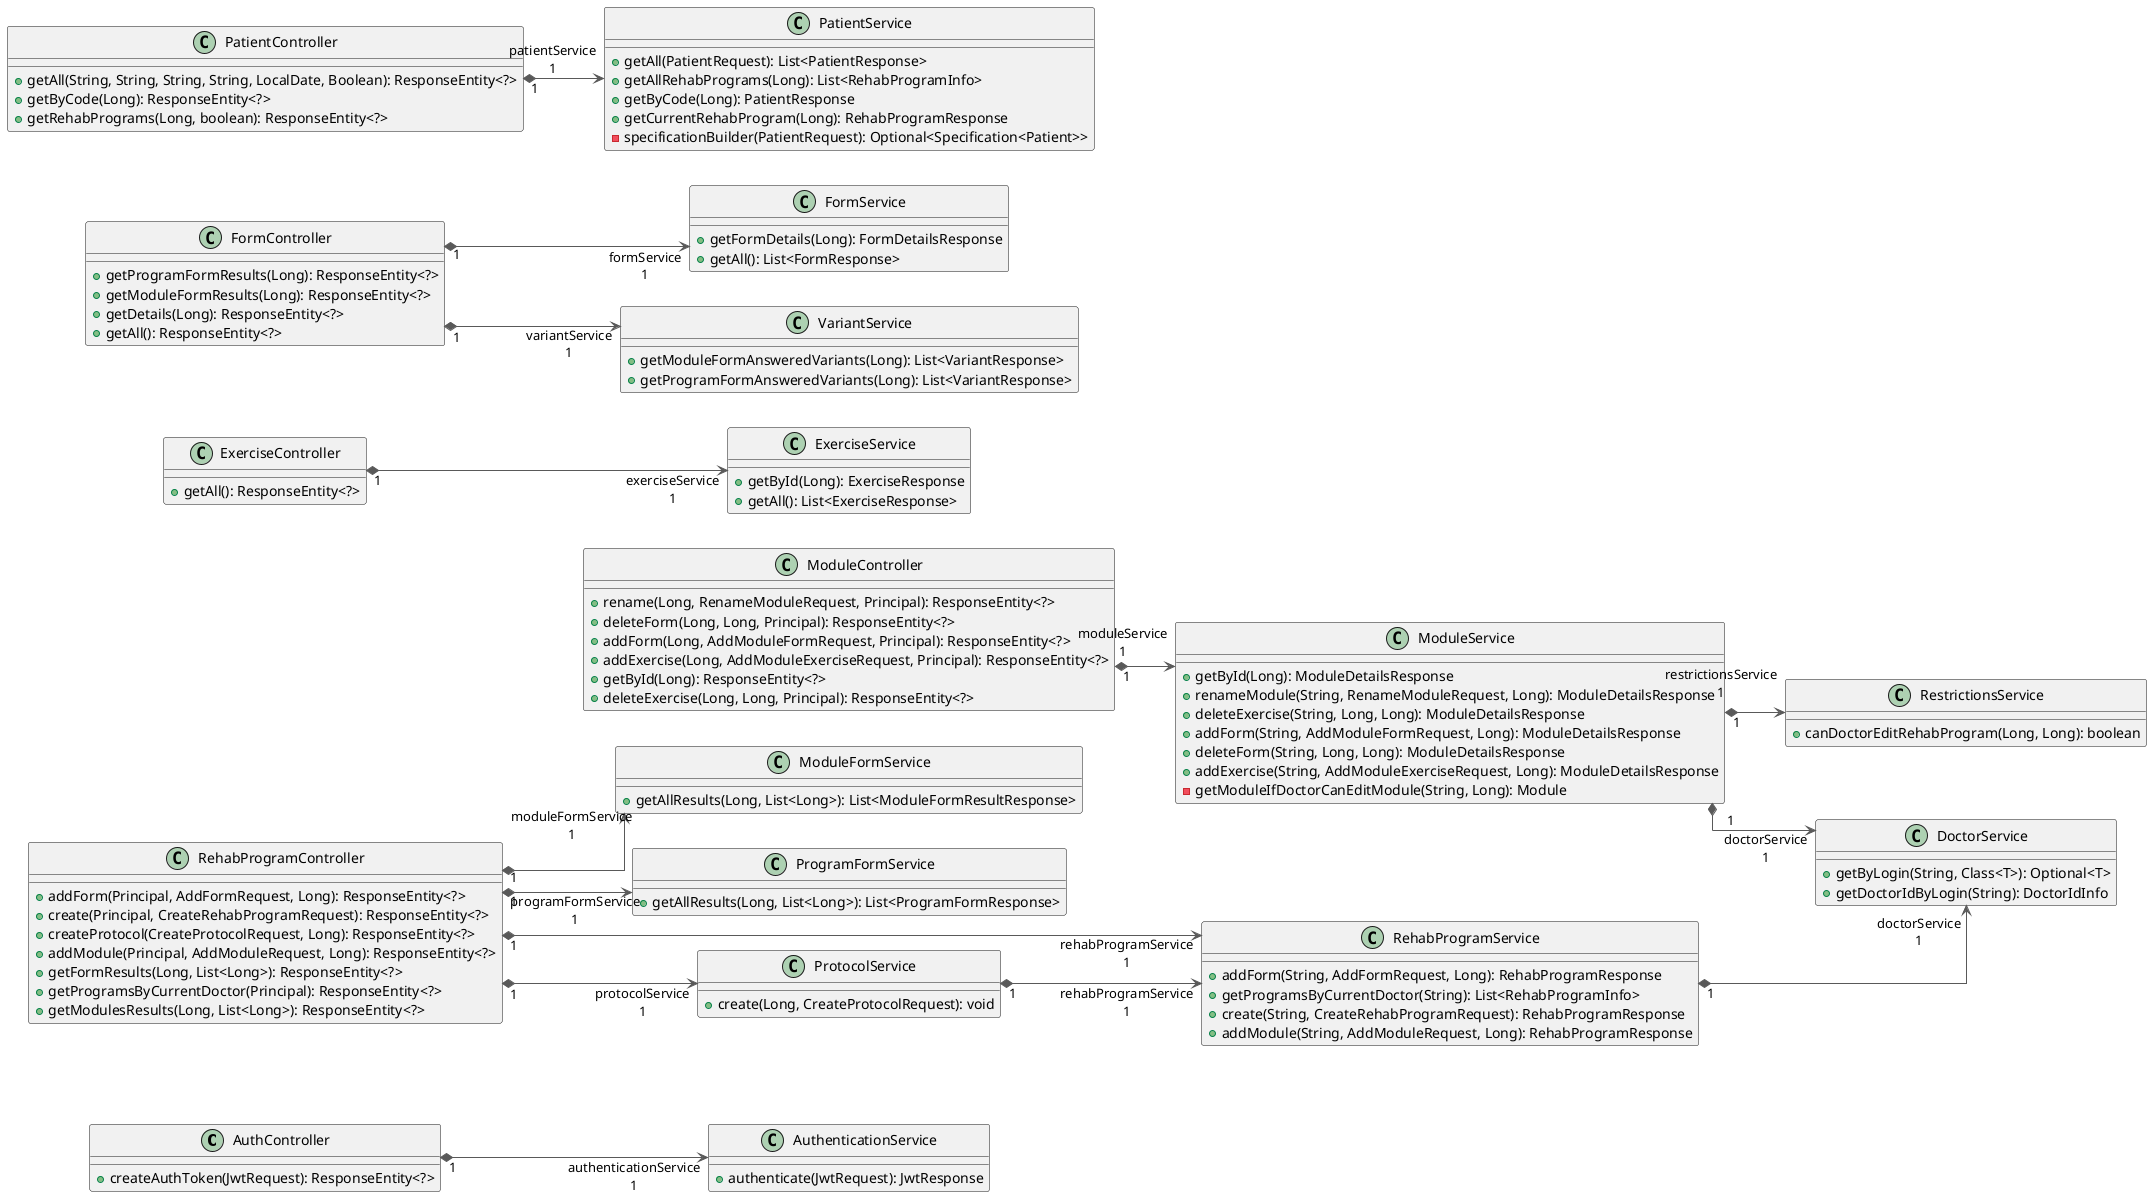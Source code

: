 @startuml

left to right direction
skinparam linetype ortho

class AuthController {
  + createAuthToken(JwtRequest): ResponseEntity<?>
}
class AuthenticationService {
  + authenticate(JwtRequest): JwtResponse
}
class DoctorService {
  + getByLogin(String, Class<T>): Optional<T>
  + getDoctorIdByLogin(String): DoctorIdInfo
}
class ExerciseController {
  + getAll(): ResponseEntity<?>
}
class ExerciseService {
  + getById(Long): ExerciseResponse
  + getAll(): List<ExerciseResponse>
}
class FormController {
  + getProgramFormResults(Long): ResponseEntity<?>
  + getModuleFormResults(Long): ResponseEntity<?>
  + getDetails(Long): ResponseEntity<?>
  + getAll(): ResponseEntity<?>
}
class FormService {
  + getFormDetails(Long): FormDetailsResponse
  + getAll(): List<FormResponse>
}
class ModuleController {
  + rename(Long, RenameModuleRequest, Principal): ResponseEntity<?>
  + deleteForm(Long, Long, Principal): ResponseEntity<?>
  + addForm(Long, AddModuleFormRequest, Principal): ResponseEntity<?>
  + addExercise(Long, AddModuleExerciseRequest, Principal): ResponseEntity<?>
  + getById(Long): ResponseEntity<?>
  + deleteExercise(Long, Long, Principal): ResponseEntity<?>
}
class ModuleFormService {
  + getAllResults(Long, List<Long>): List<ModuleFormResultResponse>
}
class ModuleService {
  + getById(Long): ModuleDetailsResponse
  + renameModule(String, RenameModuleRequest, Long): ModuleDetailsResponse
  + deleteExercise(String, Long, Long): ModuleDetailsResponse
  + addForm(String, AddModuleFormRequest, Long): ModuleDetailsResponse
  + deleteForm(String, Long, Long): ModuleDetailsResponse
  + addExercise(String, AddModuleExerciseRequest, Long): ModuleDetailsResponse
  - getModuleIfDoctorCanEditModule(String, Long): Module
}
class PatientController {
  + getAll(String, String, String, String, LocalDate, Boolean): ResponseEntity<?>
  + getByCode(Long): ResponseEntity<?>
  + getRehabPrograms(Long, boolean): ResponseEntity<?>
}
class PatientService {
  + getAll(PatientRequest): List<PatientResponse>
  + getAllRehabPrograms(Long): List<RehabProgramInfo>
  + getByCode(Long): PatientResponse
  + getCurrentRehabProgram(Long): RehabProgramResponse
  - specificationBuilder(PatientRequest): Optional<Specification<Patient>>
}
class ProgramFormService {
  + getAllResults(Long, List<Long>): List<ProgramFormResponse>
}
class ProtocolService {
  + create(Long, CreateProtocolRequest): void
}
class RehabProgramController {
  + addForm(Principal, AddFormRequest, Long): ResponseEntity<?>
  + create(Principal, CreateRehabProgramRequest): ResponseEntity<?>
  + createProtocol(CreateProtocolRequest, Long): ResponseEntity<?>
  + addModule(Principal, AddModuleRequest, Long): ResponseEntity<?>
  + getFormResults(Long, List<Long>): ResponseEntity<?>
  + getProgramsByCurrentDoctor(Principal): ResponseEntity<?>
  + getModulesResults(Long, List<Long>): ResponseEntity<?>
}
class RehabProgramService {
  + addForm(String, AddFormRequest, Long): RehabProgramResponse
  + getProgramsByCurrentDoctor(String): List<RehabProgramInfo>
  + create(String, CreateRehabProgramRequest): RehabProgramResponse
  + addModule(String, AddModuleRequest, Long): RehabProgramResponse
}
class RestrictionsService {
  + canDoctorEditRehabProgram(Long, Long): boolean
}
class VariantService {
  + getModuleFormAnsweredVariants(Long): List<VariantResponse>
  + getProgramFormAnsweredVariants(Long): List<VariantResponse>
}

AuthController         "1" *-[#595959,plain]-> "authenticationService\n1" AuthenticationService
ExerciseController     "1" *-[#595959,plain]-> "exerciseService\n1" ExerciseService
FormController         "1" *-[#595959,plain]-> "formService\n1" FormService
FormController         "1" *-[#595959,plain]-> "variantService\n1" VariantService
ModuleController       "1" *-[#595959,plain]-> "moduleService\n1" ModuleService
ModuleService          "1" *-[#595959,plain]-> "doctorService\n1" DoctorService
ModuleService          "1" *-[#595959,plain]-> "restrictionsService\n1" RestrictionsService
PatientController      "1" *-[#595959,plain]-> "patientService\n1" PatientService
ProtocolService        "1" *-[#595959,plain]-> "rehabProgramService\n1" RehabProgramService
RehabProgramController "1" *-[#595959,plain]-> "moduleFormService\n1" ModuleFormService
RehabProgramController "1" *-[#595959,plain]-> "programFormService\n1" ProgramFormService
RehabProgramController "1" *-[#595959,plain]-> "protocolService\n1" ProtocolService
RehabProgramController "1" *-[#595959,plain]-> "rehabProgramService\n1" RehabProgramService
RehabProgramService    "1" *-[#595959,plain]-> "doctorService\n1" DoctorService
@enduml
